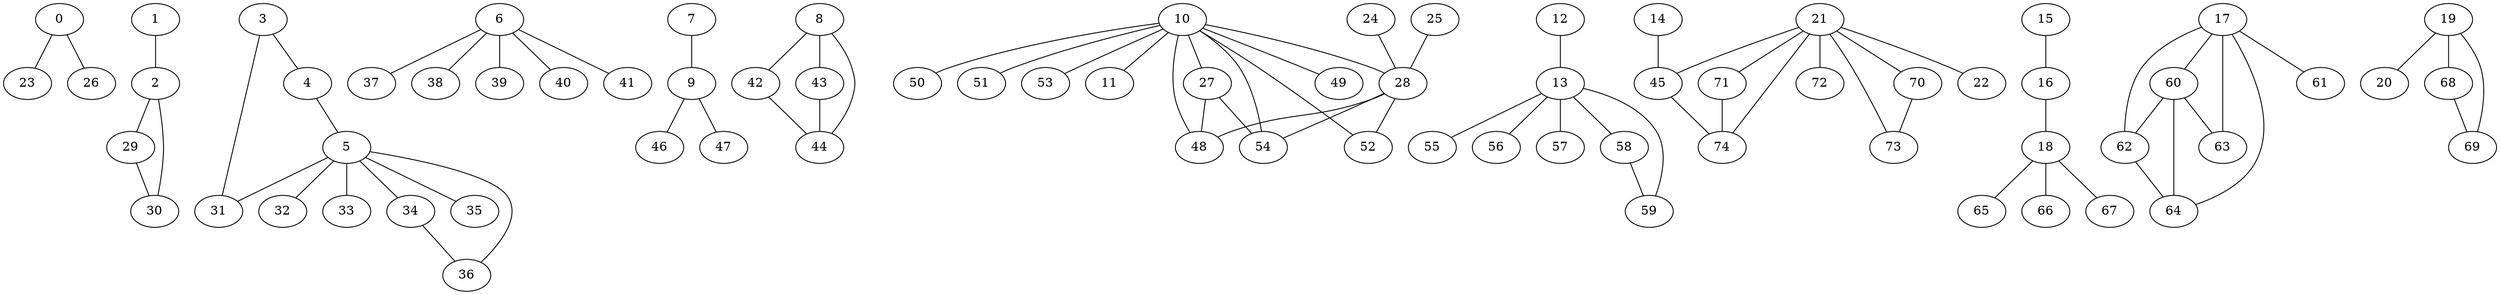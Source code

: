 graph {
	0 -- 23
	0 -- 26
	1 -- 2
	2 -- 29
	2 -- 30
	3 -- 4
	3 -- 31
	4 -- 5
	5 -- 31
	5 -- 32
	5 -- 33
	5 -- 34
	5 -- 35
	5 -- 36
	6 -- 37
	6 -- 38
	6 -- 39
	6 -- 40
	6 -- 41
	7 -- 9
	8 -- 42
	8 -- 43
	8 -- 44
	9 -- 46
	9 -- 47
	10 -- 11
	10 -- 27
	10 -- 28
	10 -- 48
	10 -- 49
	10 -- 50
	10 -- 51
	10 -- 52
	10 -- 53
	10 -- 54
	12 -- 13
	13 -- 55
	13 -- 56
	13 -- 57
	13 -- 58
	13 -- 59
	14 -- 45
	15 -- 16
	16 -- 18
	17 -- 60
	17 -- 61
	17 -- 62
	17 -- 63
	17 -- 64
	18 -- 65
	18 -- 66
	18 -- 67
	19 -- 20
	19 -- 68
	19 -- 69
	21 -- 22
	21 -- 45
	21 -- 70
	21 -- 71
	21 -- 72
	21 -- 73
	21 -- 74
	24 -- 28
	25 -- 28
	27 -- 48
	27 -- 54
	28 -- 48
	28 -- 52
	28 -- 54
	29 -- 30
	34 -- 36
	42 -- 44
	43 -- 44
	45 -- 74
	58 -- 59
	60 -- 62
	60 -- 63
	60 -- 64
	62 -- 64
	68 -- 69
	70 -- 73
	71 -- 74
}
